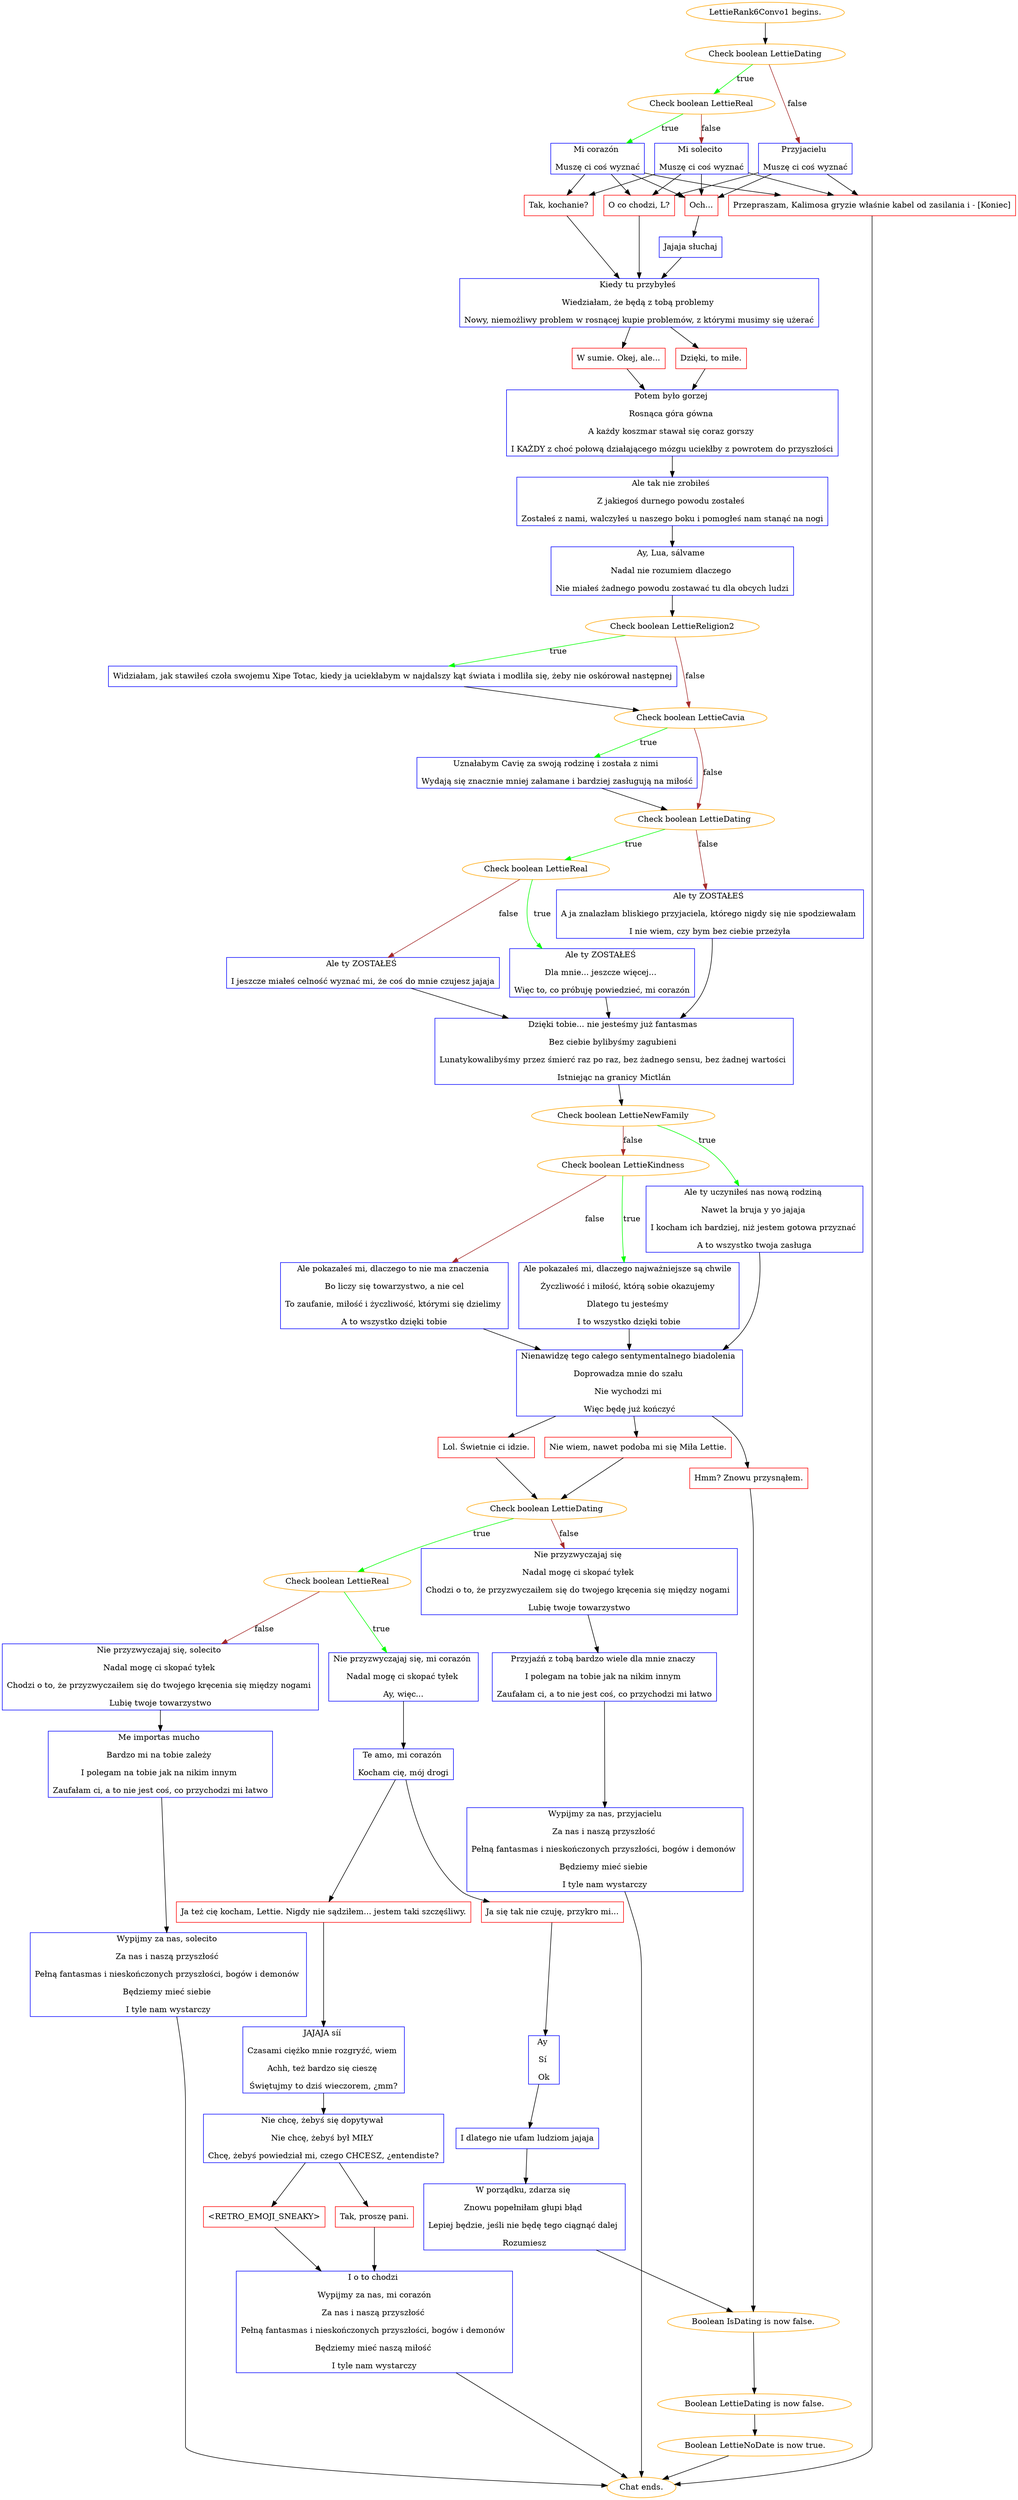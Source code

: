 digraph {
	"LettieRank6Convo1 begins." [color=orange];
		"LettieRank6Convo1 begins." -> j2452349781;
	j2452349781 [label="Check boolean LettieDating",color=orange];
		j2452349781 -> j2676259319 [label=true,color=green];
		j2452349781 -> j940268447 [label=false,color=brown];
	j2676259319 [label="Check boolean LettieReal",color=orange];
		j2676259319 -> j907005278 [label=true,color=green];
		j2676259319 -> j843682144 [label=false,color=brown];
	j940268447 [label="Przyjacielu 
Muszę ci coś wyznać",shape=box,color=blue];
		j940268447 -> j2494823812;
		j940268447 -> j3108175838;
		j940268447 -> j1616939960;
	j907005278 [label="Mi corazón 
Muszę ci coś wyznać",shape=box,color=blue];
		j907005278 -> j1477469806;
		j907005278 -> j2494823812;
		j907005278 -> j3108175838;
		j907005278 -> j1616939960;
	j843682144 [label="Mi solecito 
Muszę ci coś wyznać",shape=box,color=blue];
		j843682144 -> j1477469806;
		j843682144 -> j2494823812;
		j843682144 -> j3108175838;
		j843682144 -> j1616939960;
	j2494823812 [label="O co chodzi, L?",shape=box,color=red];
		j2494823812 -> j511517774;
	j3108175838 [label="Och...",shape=box,color=red];
		j3108175838 -> j2432263127;
	j1616939960 [label="Przepraszam, Kalimosa gryzie właśnie kabel od zasilania i - [Koniec]",shape=box,color=red];
		j1616939960 -> "Chat ends.";
	j1477469806 [label="Tak, kochanie?",shape=box,color=red];
		j1477469806 -> j511517774;
	j511517774 [label="Kiedy tu przybyłeś 
Wiedziałam, że będą z tobą problemy 
Nowy, niemożliwy problem w rosnącej kupie problemów, z którymi musimy się użerać",shape=box,color=blue];
		j511517774 -> j1460877417;
		j511517774 -> j2121031897;
	j2432263127 [label="Jajaja słuchaj",shape=box,color=blue];
		j2432263127 -> j511517774;
	"Chat ends." [color=orange];
	j1460877417 [label="Dzięki, to miłe.",shape=box,color=red];
		j1460877417 -> j2999800943;
	j2121031897 [label="W sumie. Okej, ale...",shape=box,color=red];
		j2121031897 -> j2999800943;
	j2999800943 [label="Potem było gorzej 
Rosnąca góra gówna 
A każdy koszmar stawał się coraz gorszy 
I KAŻDY z choć połową działającego mózgu uciekłby z powrotem do przyszłości",shape=box,color=blue];
		j2999800943 -> j925762246;
	j925762246 [label="Ale tak nie zrobiłeś 
Z jakiegoś durnego powodu zostałeś 
Zostałeś z nami, walczyłeś u naszego boku i pomogłeś nam stanąć na nogi",shape=box,color=blue];
		j925762246 -> j1533841130;
	j1533841130 [label="Ay, Lua, sálvame 
Nadal nie rozumiem dlaczego 
Nie miałeś żadnego powodu zostawać tu dla obcych ludzi",shape=box,color=blue];
		j1533841130 -> j1387050652;
	j1387050652 [label="Check boolean LettieReligion2",color=orange];
		j1387050652 -> j1926786318 [label=true,color=green];
		j1387050652 -> j1551587699 [label=false,color=brown];
	j1926786318 [label="Widziałam, jak stawiłeś czoła swojemu Xipe Totac, kiedy ja uciekłabym w najdalszy kąt świata i modliła się, żeby nie oskórował następnej",shape=box,color=blue];
		j1926786318 -> j1551587699;
	j1551587699 [label="Check boolean LettieCavia",color=orange];
		j1551587699 -> j2146580298 [label=true,color=green];
		j1551587699 -> j466073509 [label=false,color=brown];
	j2146580298 [label="Uznałabym Cavię za swoją rodzinę i została z nimi 
Wydają się znacznie mniej załamane i bardziej zasługują na miłość",shape=box,color=blue];
		j2146580298 -> j466073509;
	j466073509 [label="Check boolean LettieDating",color=orange];
		j466073509 -> j4125224585 [label=true,color=green];
		j466073509 -> j3637312887 [label=false,color=brown];
	j4125224585 [label="Check boolean LettieReal",color=orange];
		j4125224585 -> j4281495518 [label=true,color=green];
		j4125224585 -> j2388815215 [label=false,color=brown];
	j3637312887 [label="Ale ty ZOSTAŁEŚ 
A ja znalazłam bliskiego przyjaciela, którego nigdy się nie spodziewałam 
I nie wiem, czy bym bez ciebie przeżyła",shape=box,color=blue];
		j3637312887 -> j2780019679;
	j4281495518 [label="Ale ty ZOSTAŁEŚ 
Dla mnie... jeszcze więcej... 
Więc to, co próbuję powiedzieć, mi corazón",shape=box,color=blue];
		j4281495518 -> j2780019679;
	j2388815215 [label="Ale ty ZOSTAŁEŚ 
I jeszcze miałeś celność wyznać mi, że coś do mnie czujesz jajaja",shape=box,color=blue];
		j2388815215 -> j2780019679;
	j2780019679 [label="Dzięki tobie... nie jesteśmy już fantasmas 
Bez ciebie bylibyśmy zagubieni 
Lunatykowalibyśmy przez śmierć raz po raz, bez żadnego sensu, bez żadnej wartości 
Istniejąc na granicy Mictlán",shape=box,color=blue];
		j2780019679 -> j1595476292;
	j1595476292 [label="Check boolean LettieNewFamily",color=orange];
		j1595476292 -> j1831532411 [label=true,color=green];
		j1595476292 -> j3009833502 [label=false,color=brown];
	j1831532411 [label="Ale ty uczyniłeś nas nową rodziną 
Nawet la bruja y yo jajaja 
I kocham ich bardziej, niż jestem gotowa przyznać 
A to wszystko twoja zasługa",shape=box,color=blue];
		j1831532411 -> j58540085;
	j3009833502 [label="Check boolean LettieKindness",color=orange];
		j3009833502 -> j1190806109 [label=true,color=green];
		j3009833502 -> j2849077373 [label=false,color=brown];
	j58540085 [label="Nienawidzę tego całego sentymentalnego biadolenia 
Doprowadza mnie do szału 
Nie wychodzi mi 
Więc będę już kończyć",shape=box,color=blue];
		j58540085 -> j781966215;
		j58540085 -> j3557197003;
		j58540085 -> j1548062687;
	j1190806109 [label="Ale pokazałeś mi, dlaczego najważniejsze są chwile 
Życzliwość i miłość, którą sobie okazujemy 
Dlatego tu jesteśmy 
I to wszystko dzięki tobie",shape=box,color=blue];
		j1190806109 -> j58540085;
	j2849077373 [label="Ale pokazałeś mi, dlaczego to nie ma znaczenia 
Bo liczy się towarzystwo, a nie cel
To zaufanie, miłość i życzliwość, którymi się dzielimy 
A to wszystko dzięki tobie",shape=box,color=blue];
		j2849077373 -> j58540085;
	j781966215 [label="Lol. Świetnie ci idzie.",shape=box,color=red];
		j781966215 -> j407131291;
	j3557197003 [label="Nie wiem, nawet podoba mi się Miła Lettie.",shape=box,color=red];
		j3557197003 -> j407131291;
	j1548062687 [label="Hmm? Znowu przysnąłem.",shape=box,color=red];
		j1548062687 -> j3606744485;
	j407131291 [label="Check boolean LettieDating",color=orange];
		j407131291 -> j2969545787 [label=true,color=green];
		j407131291 -> j1524047301 [label=false,color=brown];
	j3606744485 [label="Boolean IsDating is now false.",color=orange];
		j3606744485 -> j2226684218;
	j2969545787 [label="Check boolean LettieReal",color=orange];
		j2969545787 -> j4245852204 [label=true,color=green];
		j2969545787 -> j2827443230 [label=false,color=brown];
	j1524047301 [label="Nie przyzwyczajaj się 
Nadal mogę ci skopać tyłek 
Chodzi o to, że przyzwyczaiłem się do twojego kręcenia się między nogami 
Lubię twoje towarzystwo",shape=box,color=blue];
		j1524047301 -> j2219225088;
	j2226684218 [label="Boolean LettieDating is now false.",color=orange];
		j2226684218 -> j2703113057;
	j4245852204 [label="Nie przyzwyczajaj się, mi corazón 
Nadal mogę ci skopać tyłek 
Ay, więc...",shape=box,color=blue];
		j4245852204 -> j3663335373;
	j2827443230 [label="Nie przyzwyczajaj się, solecito 
Nadal mogę ci skopać tyłek 
Chodzi o to, że przyzwyczaiłem się do twojego kręcenia się między nogami 
Lubię twoje towarzystwo",shape=box,color=blue];
		j2827443230 -> j1607485489;
	j2219225088 [label="Przyjaźń z tobą bardzo wiele dla mnie znaczy 
I polegam na tobie jak na nikim innym 
Zaufałam ci, a to nie jest coś, co przychodzi mi łatwo",shape=box,color=blue];
		j2219225088 -> j4225770105;
	j2703113057 [label="Boolean LettieNoDate is now true.",color=orange];
		j2703113057 -> "Chat ends.";
	j3663335373 [label="Te amo, mi corazón 
Kocham cię, mój drogi",shape=box,color=blue];
		j3663335373 -> j1801098278;
		j3663335373 -> j4188715769;
	j1607485489 [label="Me importas mucho 
Bardzo mi na tobie zależy 
I polegam na tobie jak na nikim innym 
Zaufałam ci, a to nie jest coś, co przychodzi mi łatwo",shape=box,color=blue];
		j1607485489 -> j1616217142;
	j4225770105 [label="Wypijmy za nas, przyjacielu
Za nas i naszą przyszłość 
Pełną fantasmas i nieskończonych przyszłości, bogów i demonów 
Będziemy mieć siebie 
I tyle nam wystarczy",shape=box,color=blue];
		j4225770105 -> "Chat ends.";
	j1801098278 [label="Ja się tak nie czuję, przykro mi...",shape=box,color=red];
		j1801098278 -> j1944787009;
	j4188715769 [label="Ja też cię kocham, Lettie. Nigdy nie sądziłem... jestem taki szczęśliwy.",shape=box,color=red];
		j4188715769 -> j3075130819;
	j1616217142 [label="Wypijmy za nas, solecito 
Za nas i naszą przyszłość 
Pełną fantasmas i nieskończonych przyszłości, bogów i demonów 
Będziemy mieć siebie 
I tyle nam wystarczy",shape=box,color=blue];
		j1616217142 -> "Chat ends.";
	j1944787009 [label="Ay 
Sí 
Ok",shape=box,color=blue];
		j1944787009 -> j1945169211;
	j3075130819 [label="JAJAJA síí 
Czasami ciężko mnie rozgryźć, wiem 
Achh, też bardzo się cieszę 
Świętujmy to dziś wieczorem, ¿mm?",shape=box,color=blue];
		j3075130819 -> j734480196;
	j1945169211 [label="I dlatego nie ufam ludziom jajaja",shape=box,color=blue];
		j1945169211 -> j2215368656;
	j734480196 [label="Nie chcę, żebyś się dopytywał 
Nie chcę, żebyś był MIŁY 
Chcę, żebyś powiedział mi, czego CHCESZ, ¿entendiste?",shape=box,color=blue];
		j734480196 -> j2781426543;
		j734480196 -> j1907099926;
	j2215368656 [label="W porządku, zdarza się 
Znowu popełniłam głupi błąd 
Lepiej będzie, jeśli nie będę tego ciągnąć dalej 
Rozumiesz",shape=box,color=blue];
		j2215368656 -> j3606744485;
	j2781426543 [label="Tak, proszę pani.",shape=box,color=red];
		j2781426543 -> j50272055;
	j1907099926 [label="<RETRO_EMOJI_SNEAKY>",shape=box,color=red];
		j1907099926 -> j50272055;
	j50272055 [label="I o to chodzi 
Wypijmy za nas, mi corazón
Za nas i naszą przyszłość 
Pełną fantasmas i nieskończonych przyszłości, bogów i demonów 
Będziemy mieć naszą miłość 
I tyle nam wystarczy",shape=box,color=blue];
		j50272055 -> "Chat ends.";
}